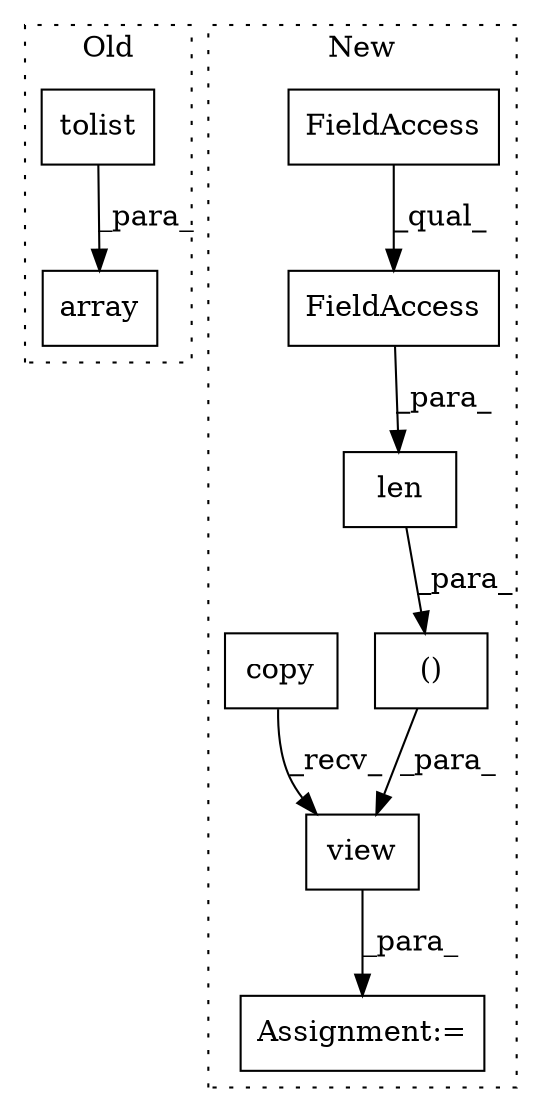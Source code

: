digraph G {
subgraph cluster0 {
1 [label="array" a="32" s="1282,1298" l="6,1" shape="box"];
8 [label="tolist" a="32" s="1290" l="8" shape="box"];
label = "Old";
style="dotted";
}
subgraph cluster1 {
2 [label="view" a="32" s="1285,1331" l="10,2" shape="box"];
3 [label="Assignment:=" a="7" s="1275" l="1" shape="box"];
4 [label="()" a="106" s="1295" l="36" shape="box"];
5 [label="len" a="32" s="1313,1330" l="4,1" shape="box"];
6 [label="FieldAccess" a="22" s="1317" l="13" shape="box"];
7 [label="FieldAccess" a="22" s="1317" l="7" shape="box"];
9 [label="copy" a="32" s="1278" l="6" shape="box"];
label = "New";
style="dotted";
}
2 -> 3 [label="_para_"];
4 -> 2 [label="_para_"];
5 -> 4 [label="_para_"];
6 -> 5 [label="_para_"];
7 -> 6 [label="_qual_"];
8 -> 1 [label="_para_"];
9 -> 2 [label="_recv_"];
}
